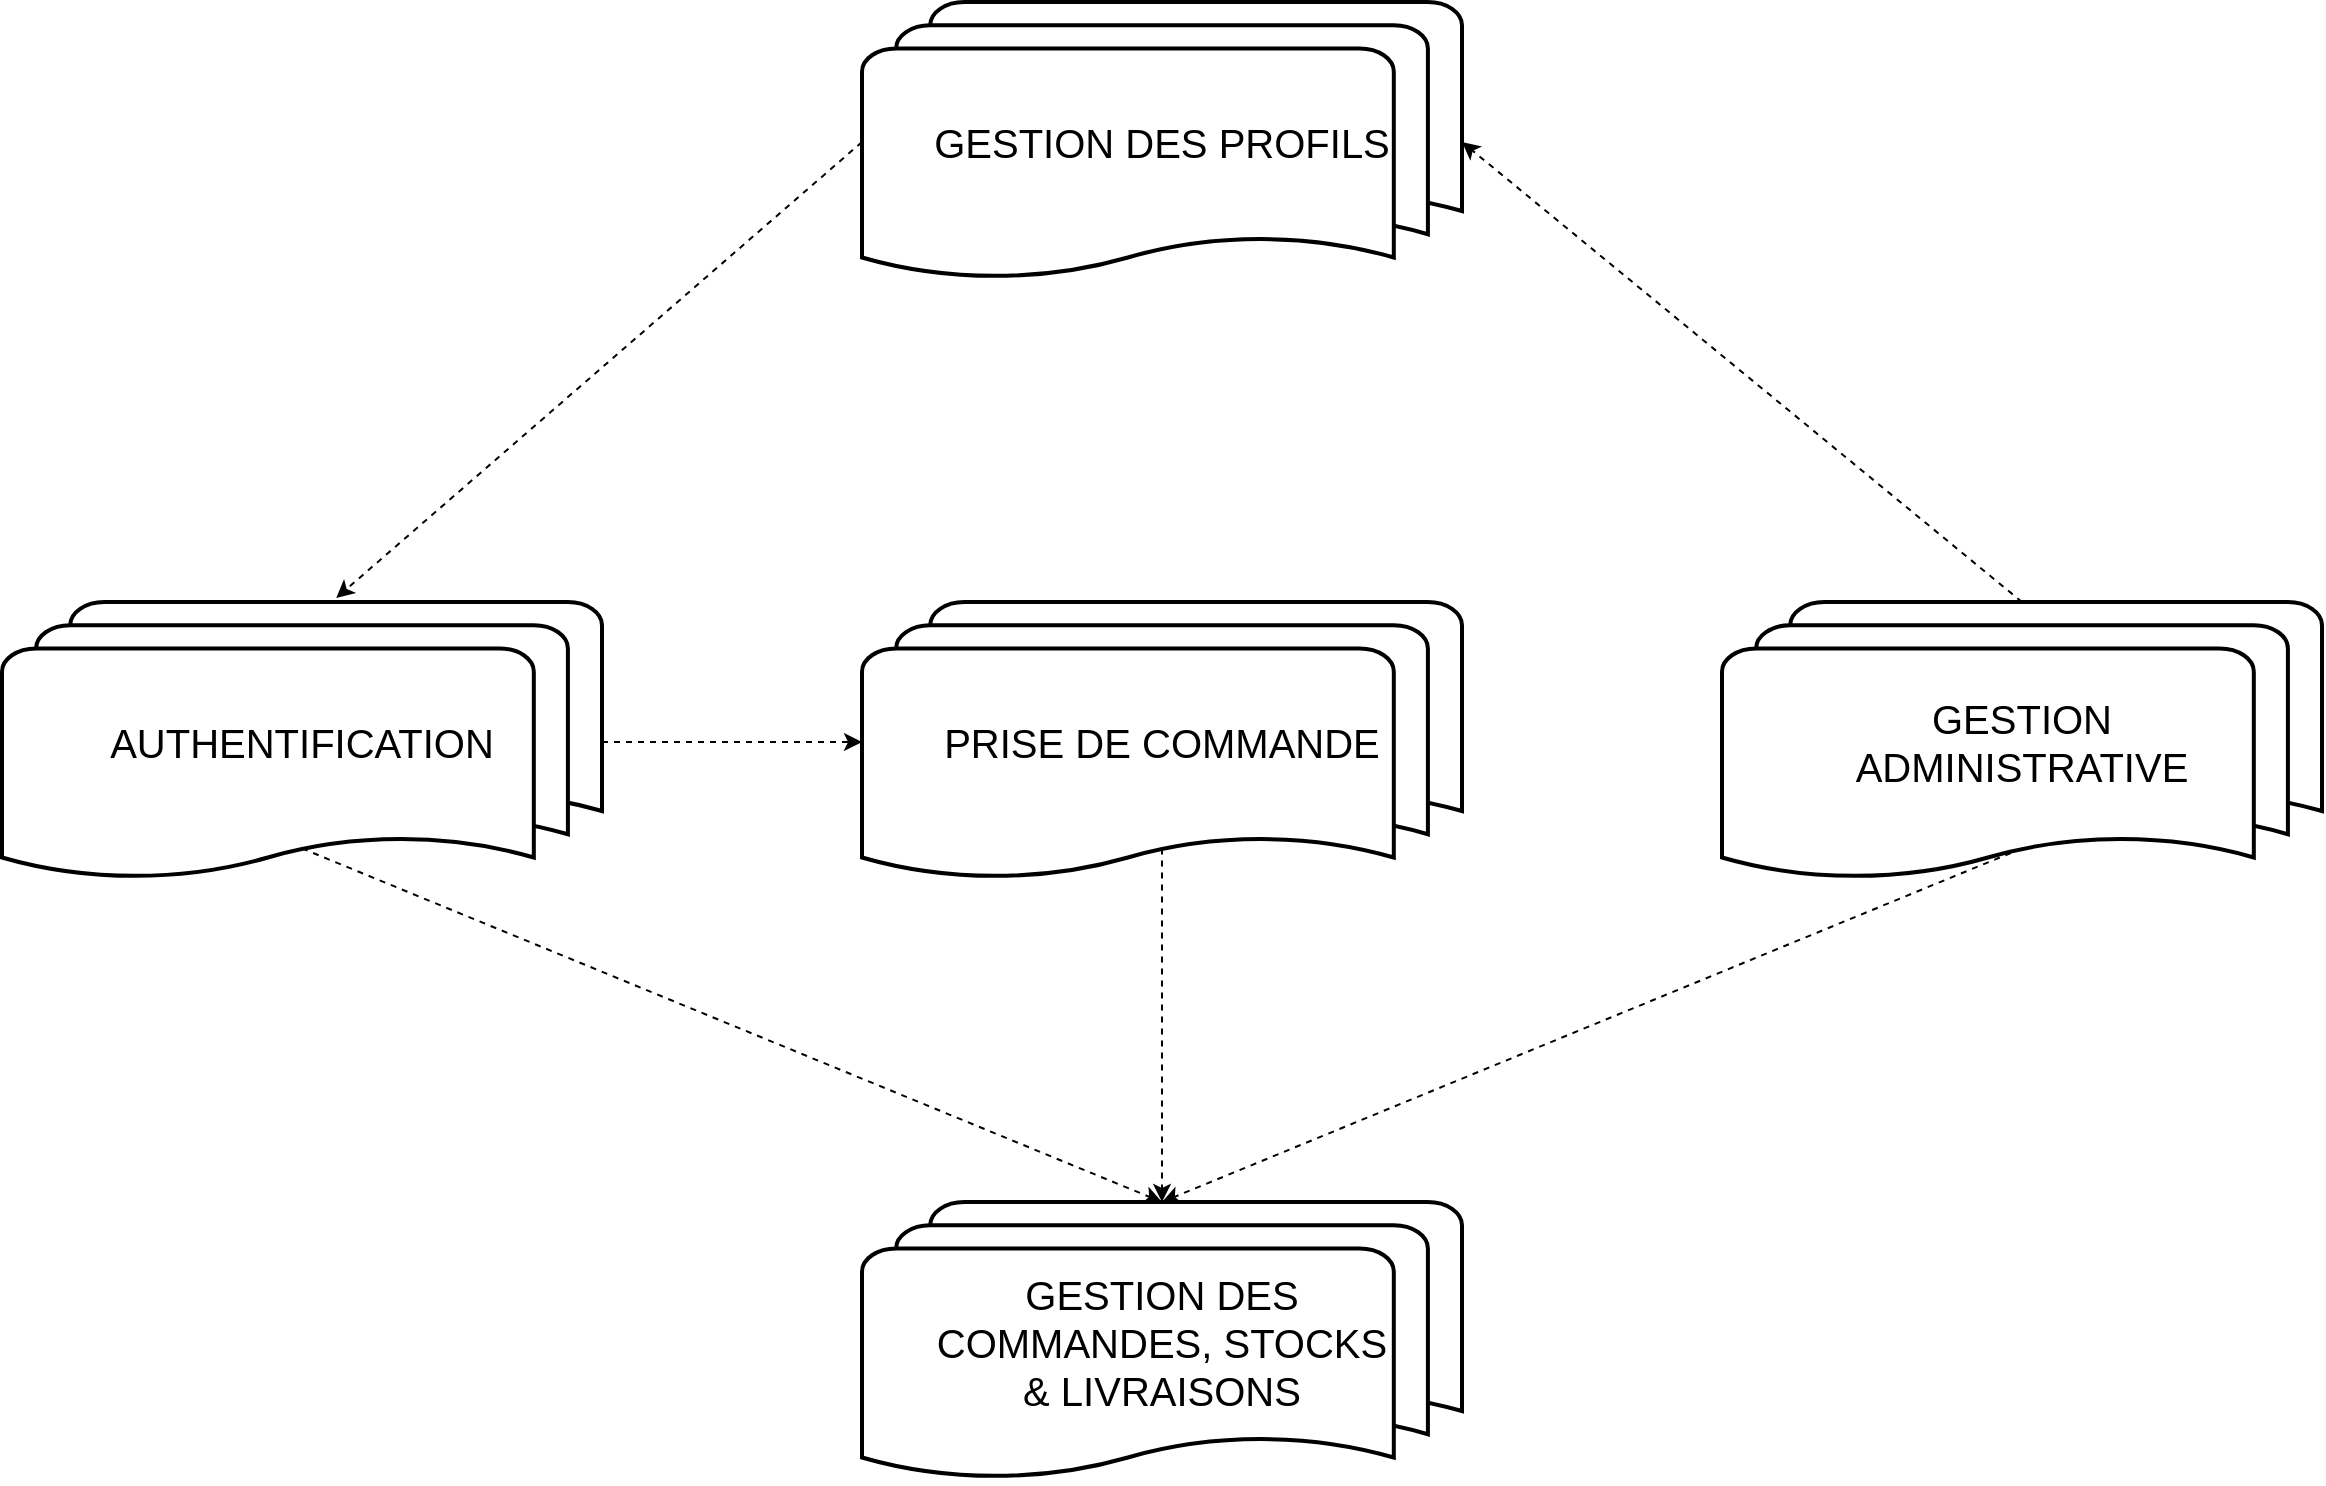 <mxfile version="13.3.5" type="github">
  <diagram id="22dLS5i6UKY8pTKVOaB0" name="Page-1">
    <mxGraphModel dx="2719" dy="944" grid="1" gridSize="10" guides="1" tooltips="1" connect="1" arrows="1" fold="1" page="1" pageScale="1" pageWidth="827" pageHeight="1169" math="0" shadow="0">
      <root>
        <mxCell id="0" />
        <mxCell id="1" parent="0" />
        <mxCell id="UksIu8x5vFuFx5vDPhic-1" value="&lt;font style=&quot;font-size: 20px&quot;&gt;GESTION DES PROFILS&lt;/font&gt;" style="strokeWidth=2;html=1;shape=mxgraph.flowchart.multi-document;whiteSpace=wrap;" vertex="1" parent="1">
          <mxGeometry x="360" y="50" width="300" height="140" as="geometry" />
        </mxCell>
        <mxCell id="UksIu8x5vFuFx5vDPhic-2" value="&lt;font style=&quot;font-size: 20px&quot;&gt;GESTION &lt;br&gt;ADMINISTRATIVE&lt;/font&gt;" style="strokeWidth=2;html=1;shape=mxgraph.flowchart.multi-document;whiteSpace=wrap;" vertex="1" parent="1">
          <mxGeometry x="790" y="350" width="300" height="140" as="geometry" />
        </mxCell>
        <mxCell id="UksIu8x5vFuFx5vDPhic-3" value="&lt;span style=&quot;font-size: 20px&quot;&gt;GESTION DES&lt;br&gt;&lt;/span&gt;&lt;font style=&quot;font-size: 20px&quot;&gt;COMMANDES, STOCKS&lt;br&gt;&amp;amp; LIVRAISONS&lt;/font&gt;" style="strokeWidth=2;html=1;shape=mxgraph.flowchart.multi-document;whiteSpace=wrap;" vertex="1" parent="1">
          <mxGeometry x="360" y="650" width="300" height="140" as="geometry" />
        </mxCell>
        <mxCell id="UksIu8x5vFuFx5vDPhic-4" value="&lt;span style=&quot;font-size: 20px&quot;&gt;AUTHENTIFICATION&lt;/span&gt;" style="strokeWidth=2;html=1;shape=mxgraph.flowchart.multi-document;whiteSpace=wrap;" vertex="1" parent="1">
          <mxGeometry x="-70" y="350" width="300" height="140" as="geometry" />
        </mxCell>
        <mxCell id="UksIu8x5vFuFx5vDPhic-5" value="&lt;span style=&quot;font-size: 20px&quot;&gt;PRISE DE COMMANDE&lt;/span&gt;" style="strokeWidth=2;html=1;shape=mxgraph.flowchart.multi-document;whiteSpace=wrap;" vertex="1" parent="1">
          <mxGeometry x="360" y="350" width="300" height="140" as="geometry" />
        </mxCell>
        <mxCell id="UksIu8x5vFuFx5vDPhic-6" value="" style="endArrow=classic;html=1;entryX=0.557;entryY=-0.014;entryDx=0;entryDy=0;entryPerimeter=0;exitX=0;exitY=0.5;exitDx=0;exitDy=0;exitPerimeter=0;dashed=1;" edge="1" parent="1" source="UksIu8x5vFuFx5vDPhic-1" target="UksIu8x5vFuFx5vDPhic-4">
          <mxGeometry width="50" height="50" relative="1" as="geometry">
            <mxPoint x="380" y="580" as="sourcePoint" />
            <mxPoint x="430" y="530" as="targetPoint" />
          </mxGeometry>
        </mxCell>
        <mxCell id="UksIu8x5vFuFx5vDPhic-7" value="" style="endArrow=classic;html=1;dashed=1;exitX=0.5;exitY=0;exitDx=0;exitDy=0;exitPerimeter=0;entryX=1;entryY=0.5;entryDx=0;entryDy=0;entryPerimeter=0;" edge="1" parent="1" source="UksIu8x5vFuFx5vDPhic-2" target="UksIu8x5vFuFx5vDPhic-1">
          <mxGeometry width="50" height="50" relative="1" as="geometry">
            <mxPoint x="390" y="260" as="sourcePoint" />
            <mxPoint x="440" y="210" as="targetPoint" />
          </mxGeometry>
        </mxCell>
        <mxCell id="UksIu8x5vFuFx5vDPhic-8" value="" style="endArrow=classic;html=1;dashed=1;entryX=0.5;entryY=0;entryDx=0;entryDy=0;entryPerimeter=0;exitX=0.5;exitY=0.88;exitDx=0;exitDy=0;exitPerimeter=0;" edge="1" parent="1" source="UksIu8x5vFuFx5vDPhic-2" target="UksIu8x5vFuFx5vDPhic-3">
          <mxGeometry width="50" height="50" relative="1" as="geometry">
            <mxPoint x="810" y="330" as="sourcePoint" />
            <mxPoint x="860" y="280" as="targetPoint" />
          </mxGeometry>
        </mxCell>
        <mxCell id="UksIu8x5vFuFx5vDPhic-9" value="" style="endArrow=classic;html=1;dashed=1;entryX=0.5;entryY=0;entryDx=0;entryDy=0;entryPerimeter=0;exitX=0.5;exitY=0.88;exitDx=0;exitDy=0;exitPerimeter=0;" edge="1" parent="1" source="UksIu8x5vFuFx5vDPhic-4" target="UksIu8x5vFuFx5vDPhic-3">
          <mxGeometry width="50" height="50" relative="1" as="geometry">
            <mxPoint x="810" y="330" as="sourcePoint" />
            <mxPoint x="860" y="280" as="targetPoint" />
          </mxGeometry>
        </mxCell>
        <mxCell id="UksIu8x5vFuFx5vDPhic-10" value="" style="endArrow=classic;html=1;dashed=1;entryX=0;entryY=0.5;entryDx=0;entryDy=0;entryPerimeter=0;exitX=1;exitY=0.5;exitDx=0;exitDy=0;exitPerimeter=0;" edge="1" parent="1" source="UksIu8x5vFuFx5vDPhic-4" target="UksIu8x5vFuFx5vDPhic-5">
          <mxGeometry width="50" height="50" relative="1" as="geometry">
            <mxPoint x="810" y="570" as="sourcePoint" />
            <mxPoint x="860" y="520" as="targetPoint" />
          </mxGeometry>
        </mxCell>
        <mxCell id="UksIu8x5vFuFx5vDPhic-13" value="" style="endArrow=classic;html=1;dashed=1;exitX=0.5;exitY=0.88;exitDx=0;exitDy=0;exitPerimeter=0;entryX=0.5;entryY=0;entryDx=0;entryDy=0;entryPerimeter=0;" edge="1" parent="1" source="UksIu8x5vFuFx5vDPhic-5" target="UksIu8x5vFuFx5vDPhic-3">
          <mxGeometry width="50" height="50" relative="1" as="geometry">
            <mxPoint x="430" y="410" as="sourcePoint" />
            <mxPoint x="520" y="650" as="targetPoint" />
          </mxGeometry>
        </mxCell>
      </root>
    </mxGraphModel>
  </diagram>
</mxfile>
